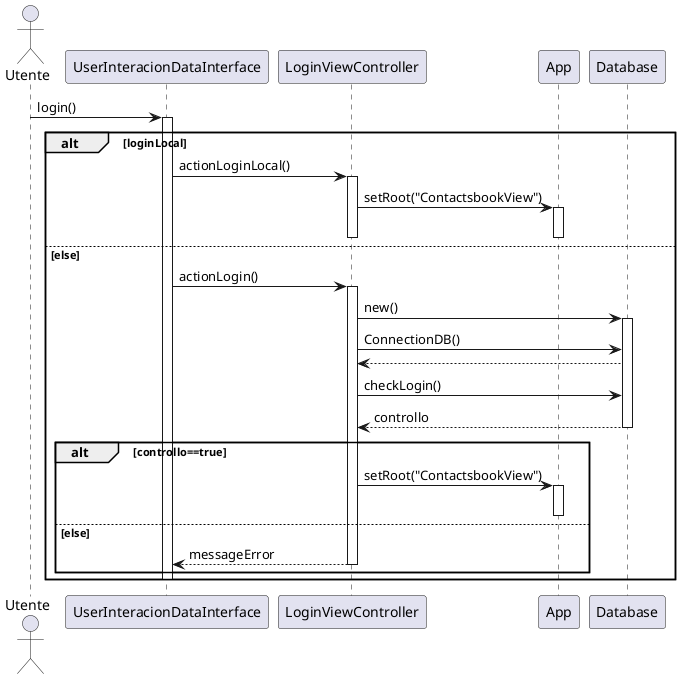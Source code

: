 @startuml
actor Utente
participant "UserInteracionDataInterface" as user
participant "LoginViewController" as LoginViewController
participant "App" as App 
participant "Database" as db

Utente -> user: login()
activate user

alt loginLocal
user -> LoginViewController: actionLoginLocal()
activate LoginViewController
LoginViewController -> App: setRoot("ContactsbookView")
activate App
deactivate App
deactivate LoginViewController

else else
user-> LoginViewController: actionLogin()
activate LoginViewController
LoginViewController -> db: new()
activate db
LoginViewController -> db: ConnectionDB()
db --> LoginViewController
LoginViewController -> db: checkLogin()
db --> LoginViewController: controllo
deactivate db
alt controllo==true
LoginViewController -> App: setRoot("ContactsbookView")
activate App
deactivate App
else else
LoginViewController --> user: messageError
deactivate 
end

activate App
deactivate App
deactivate LoginViewController
deactivate user


end





@enduml
